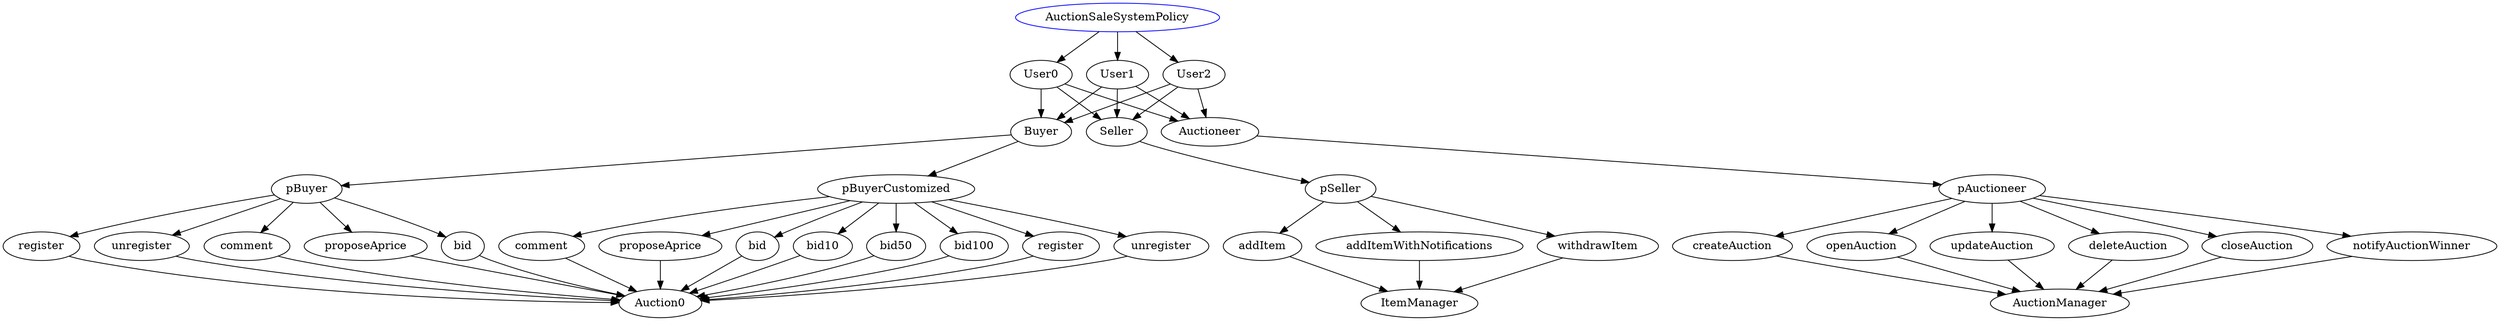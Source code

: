 digraph G { 
AuctionSaleSystemPolicy [color=blue shape=ellipse style=solid label=AuctionSaleSystemPolicy  ];
AuctionSaleSystemPolicyUser0 [color=black shape=ellipse style=solid label=User0  ];
AuctionSaleSystemPolicyUser1 [color=black shape=ellipse style=solid label=User1  ];
AuctionSaleSystemPolicyUser2 [color=black shape=ellipse style=solid label=User2  ];
AuctionSaleSystemPolicyBuyer [color=black shape=ellipse style=solid label=Buyer  ];
AuctionSaleSystemPolicySeller [color=black shape=ellipse style=solid label=Seller  ];
AuctionSaleSystemPolicyAuctioneer [color=black shape=ellipse style=solid label=Auctioneer  ];
AuctionSaleSystemPolicypBuyer [color=black shape=ellipse style=solid label=pBuyer  ];
AuctionSaleSystemPolicypBuyerCustomized [color=black shape=ellipse style=solid label=pBuyerCustomized  ];
AuctionSaleSystemPolicypSeller [color=black shape=ellipse style=solid label=pSeller  ];
AuctionSaleSystemPolicypAuctioneer [color=black shape=ellipse style=solid label=pAuctioneer  ];
AuctionSaleSystemPolicyAuction0 [color=black shape=ellipse style=solid label=Auction0  ];
AuctionSaleSystemPolicyAuctionManager [color=black shape=ellipse style=solid label=AuctionManager  ];
AuctionSaleSystemPolicyItemManager [color=black shape=ellipse style=solid label=ItemManager  ];
AuctionSaleSystemPolicypBuyerbid [color=black shape=ellipse style=solid label=bid  ];
AuctionSaleSystemPolicypBuyerregister [color=black shape=ellipse style=solid label=register  ];
AuctionSaleSystemPolicypBuyerunregister [color=black shape=ellipse style=solid label=unregister  ];
AuctionSaleSystemPolicypBuyercomment [color=black shape=ellipse style=solid label=comment  ];
AuctionSaleSystemPolicypBuyerproposeAprice [color=black shape=ellipse style=solid label=proposeAprice  ];
AuctionSaleSystemPolicypBuyerCustomizedbid [color=black shape=ellipse style=solid label=bid  ];
AuctionSaleSystemPolicypBuyerCustomizedbid10 [color=black shape=ellipse style=solid label=bid10  ];
AuctionSaleSystemPolicypBuyerCustomizedbid50 [color=black shape=ellipse style=solid label=bid50  ];
AuctionSaleSystemPolicypBuyerCustomizedbid100 [color=black shape=ellipse style=solid label=bid100  ];
AuctionSaleSystemPolicypBuyerCustomizedregister [color=black shape=ellipse style=solid label=register  ];
AuctionSaleSystemPolicypBuyerCustomizedunregister [color=black shape=ellipse style=solid label=unregister  ];
AuctionSaleSystemPolicypBuyerCustomizedcomment [color=black shape=ellipse style=solid label=comment  ];
AuctionSaleSystemPolicypBuyerCustomizedproposeAprice [color=black shape=ellipse style=solid label=proposeAprice  ];
AuctionSaleSystemPolicypSelleraddItem [color=black shape=ellipse style=solid label=addItem  ];
AuctionSaleSystemPolicypSelleraddItemWithNotifications [color=black shape=ellipse style=solid label=addItemWithNotifications  ];
AuctionSaleSystemPolicypSellerwithdrawItem [color=black shape=ellipse style=solid label=withdrawItem  ];
AuctionSaleSystemPolicypAuctioneercreateAuction [color=black shape=ellipse style=solid label=createAuction  ];
AuctionSaleSystemPolicypAuctioneeropenAuction [color=black shape=ellipse style=solid label=openAuction  ];
AuctionSaleSystemPolicypAuctioneerupdateAuction [color=black shape=ellipse style=solid label=updateAuction  ];
AuctionSaleSystemPolicypAuctioneerdeleteAuction [color=black shape=ellipse style=solid label=deleteAuction  ];
AuctionSaleSystemPolicypAuctioneercloseAuction [color=black shape=ellipse style=solid label=closeAuction  ];
AuctionSaleSystemPolicypAuctioneernotifyAuctionWinner [color=black shape=ellipse style=solid label=notifyAuctionWinner  ];
AuctionSaleSystemPolicy -> AuctionSaleSystemPolicyUser0[constraint=true color=black style=solid];
AuctionSaleSystemPolicyUser0 -> AuctionSaleSystemPolicyBuyer[constraint=true color=black style=solid];
AuctionSaleSystemPolicyUser0 -> AuctionSaleSystemPolicySeller[constraint=true color=black style=solid];
AuctionSaleSystemPolicyUser0 -> AuctionSaleSystemPolicyAuctioneer[constraint=true color=black style=solid];
AuctionSaleSystemPolicy -> AuctionSaleSystemPolicyUser1[constraint=true color=black style=solid];
AuctionSaleSystemPolicyUser1 -> AuctionSaleSystemPolicyBuyer[constraint=true color=black style=solid];
AuctionSaleSystemPolicyUser1 -> AuctionSaleSystemPolicySeller[constraint=true color=black style=solid];
AuctionSaleSystemPolicyUser1 -> AuctionSaleSystemPolicyAuctioneer[constraint=true color=black style=solid];
AuctionSaleSystemPolicy -> AuctionSaleSystemPolicyUser2[constraint=true color=black style=solid];
AuctionSaleSystemPolicyUser2 -> AuctionSaleSystemPolicyBuyer[constraint=true color=black style=solid];
AuctionSaleSystemPolicyUser2 -> AuctionSaleSystemPolicySeller[constraint=true color=black style=solid];
AuctionSaleSystemPolicyUser2 -> AuctionSaleSystemPolicyAuctioneer[constraint=true color=black style=solid];
AuctionSaleSystemPolicyBuyer -> AuctionSaleSystemPolicypBuyer[constraint=true color=black style=solid];
AuctionSaleSystemPolicyBuyer -> AuctionSaleSystemPolicypBuyerCustomized[constraint=true color=black style=solid];
AuctionSaleSystemPolicySeller -> AuctionSaleSystemPolicypSeller[constraint=true color=black style=solid];
AuctionSaleSystemPolicyAuctioneer -> AuctionSaleSystemPolicypAuctioneer[constraint=true color=black style=solid];
AuctionSaleSystemPolicypBuyer -> AuctionSaleSystemPolicypBuyerbid[constraint=true color=black style=solid];
AuctionSaleSystemPolicypBuyer -> AuctionSaleSystemPolicypBuyerregister[constraint=true color=black style=solid];
AuctionSaleSystemPolicypBuyer -> AuctionSaleSystemPolicypBuyerunregister[constraint=true color=black style=solid];
AuctionSaleSystemPolicypBuyer -> AuctionSaleSystemPolicypBuyercomment[constraint=true color=black style=solid];
AuctionSaleSystemPolicypBuyer -> AuctionSaleSystemPolicypBuyerproposeAprice[constraint=true color=black style=solid];
AuctionSaleSystemPolicypBuyerbid -> AuctionSaleSystemPolicyAuction0[constraint=true color=black style=solid];
AuctionSaleSystemPolicypBuyerregister -> AuctionSaleSystemPolicyAuction0[constraint=true color=black style=solid];
AuctionSaleSystemPolicypBuyerunregister -> AuctionSaleSystemPolicyAuction0[constraint=true color=black style=solid];
AuctionSaleSystemPolicypBuyercomment -> AuctionSaleSystemPolicyAuction0[constraint=true color=black style=solid];
AuctionSaleSystemPolicypBuyerproposeAprice -> AuctionSaleSystemPolicyAuction0[constraint=true color=black style=solid];
AuctionSaleSystemPolicypBuyerCustomized -> AuctionSaleSystemPolicypBuyerCustomizedbid[constraint=true color=black style=solid];
AuctionSaleSystemPolicypBuyerCustomized -> AuctionSaleSystemPolicypBuyerCustomizedbid10[constraint=true color=black style=solid];
AuctionSaleSystemPolicypBuyerCustomized -> AuctionSaleSystemPolicypBuyerCustomizedbid50[constraint=true color=black style=solid];
AuctionSaleSystemPolicypBuyerCustomized -> AuctionSaleSystemPolicypBuyerCustomizedbid100[constraint=true color=black style=solid];
AuctionSaleSystemPolicypBuyerCustomized -> AuctionSaleSystemPolicypBuyerCustomizedregister[constraint=true color=black style=solid];
AuctionSaleSystemPolicypBuyerCustomized -> AuctionSaleSystemPolicypBuyerCustomizedunregister[constraint=true color=black style=solid];
AuctionSaleSystemPolicypBuyerCustomized -> AuctionSaleSystemPolicypBuyerCustomizedcomment[constraint=true color=black style=solid];
AuctionSaleSystemPolicypBuyerCustomized -> AuctionSaleSystemPolicypBuyerCustomizedproposeAprice[constraint=true color=black style=solid];
AuctionSaleSystemPolicypBuyerCustomizedbid -> AuctionSaleSystemPolicyAuction0[constraint=true color=black style=solid];
AuctionSaleSystemPolicypBuyerCustomizedbid10 -> AuctionSaleSystemPolicyAuction0[constraint=true color=black style=solid];
AuctionSaleSystemPolicypBuyerCustomizedbid50 -> AuctionSaleSystemPolicyAuction0[constraint=true color=black style=solid];
AuctionSaleSystemPolicypBuyerCustomizedbid100 -> AuctionSaleSystemPolicyAuction0[constraint=true color=black style=solid];
AuctionSaleSystemPolicypBuyerCustomizedregister -> AuctionSaleSystemPolicyAuction0[constraint=true color=black style=solid];
AuctionSaleSystemPolicypBuyerCustomizedunregister -> AuctionSaleSystemPolicyAuction0[constraint=true color=black style=solid];
AuctionSaleSystemPolicypBuyerCustomizedcomment -> AuctionSaleSystemPolicyAuction0[constraint=true color=black style=solid];
AuctionSaleSystemPolicypBuyerCustomizedproposeAprice -> AuctionSaleSystemPolicyAuction0[constraint=true color=black style=solid];
AuctionSaleSystemPolicypSeller -> AuctionSaleSystemPolicypSelleraddItem[constraint=true color=black style=solid];
AuctionSaleSystemPolicypSeller -> AuctionSaleSystemPolicypSelleraddItemWithNotifications[constraint=true color=black style=solid];
AuctionSaleSystemPolicypSeller -> AuctionSaleSystemPolicypSellerwithdrawItem[constraint=true color=black style=solid];
AuctionSaleSystemPolicypSelleraddItem -> AuctionSaleSystemPolicyItemManager[constraint=true color=black style=solid];
AuctionSaleSystemPolicypSelleraddItemWithNotifications -> AuctionSaleSystemPolicyItemManager[constraint=true color=black style=solid];
AuctionSaleSystemPolicypSellerwithdrawItem -> AuctionSaleSystemPolicyItemManager[constraint=true color=black style=solid];
AuctionSaleSystemPolicypAuctioneer -> AuctionSaleSystemPolicypAuctioneercreateAuction[constraint=true color=black style=solid];
AuctionSaleSystemPolicypAuctioneer -> AuctionSaleSystemPolicypAuctioneeropenAuction[constraint=true color=black style=solid];
AuctionSaleSystemPolicypAuctioneer -> AuctionSaleSystemPolicypAuctioneerupdateAuction[constraint=true color=black style=solid];
AuctionSaleSystemPolicypAuctioneer -> AuctionSaleSystemPolicypAuctioneerdeleteAuction[constraint=true color=black style=solid];
AuctionSaleSystemPolicypAuctioneer -> AuctionSaleSystemPolicypAuctioneercloseAuction[constraint=true color=black style=solid];
AuctionSaleSystemPolicypAuctioneer -> AuctionSaleSystemPolicypAuctioneernotifyAuctionWinner[constraint=true color=black style=solid];
AuctionSaleSystemPolicypAuctioneercreateAuction -> AuctionSaleSystemPolicyAuctionManager[constraint=true color=black style=solid];
AuctionSaleSystemPolicypAuctioneeropenAuction -> AuctionSaleSystemPolicyAuctionManager[constraint=true color=black style=solid];
AuctionSaleSystemPolicypAuctioneerupdateAuction -> AuctionSaleSystemPolicyAuctionManager[constraint=true color=black style=solid];
AuctionSaleSystemPolicypAuctioneerdeleteAuction -> AuctionSaleSystemPolicyAuctionManager[constraint=true color=black style=solid];
AuctionSaleSystemPolicypAuctioneercloseAuction -> AuctionSaleSystemPolicyAuctionManager[constraint=true color=black style=solid];
AuctionSaleSystemPolicypAuctioneernotifyAuctionWinner -> AuctionSaleSystemPolicyAuctionManager[constraint=true color=black style=solid];
}